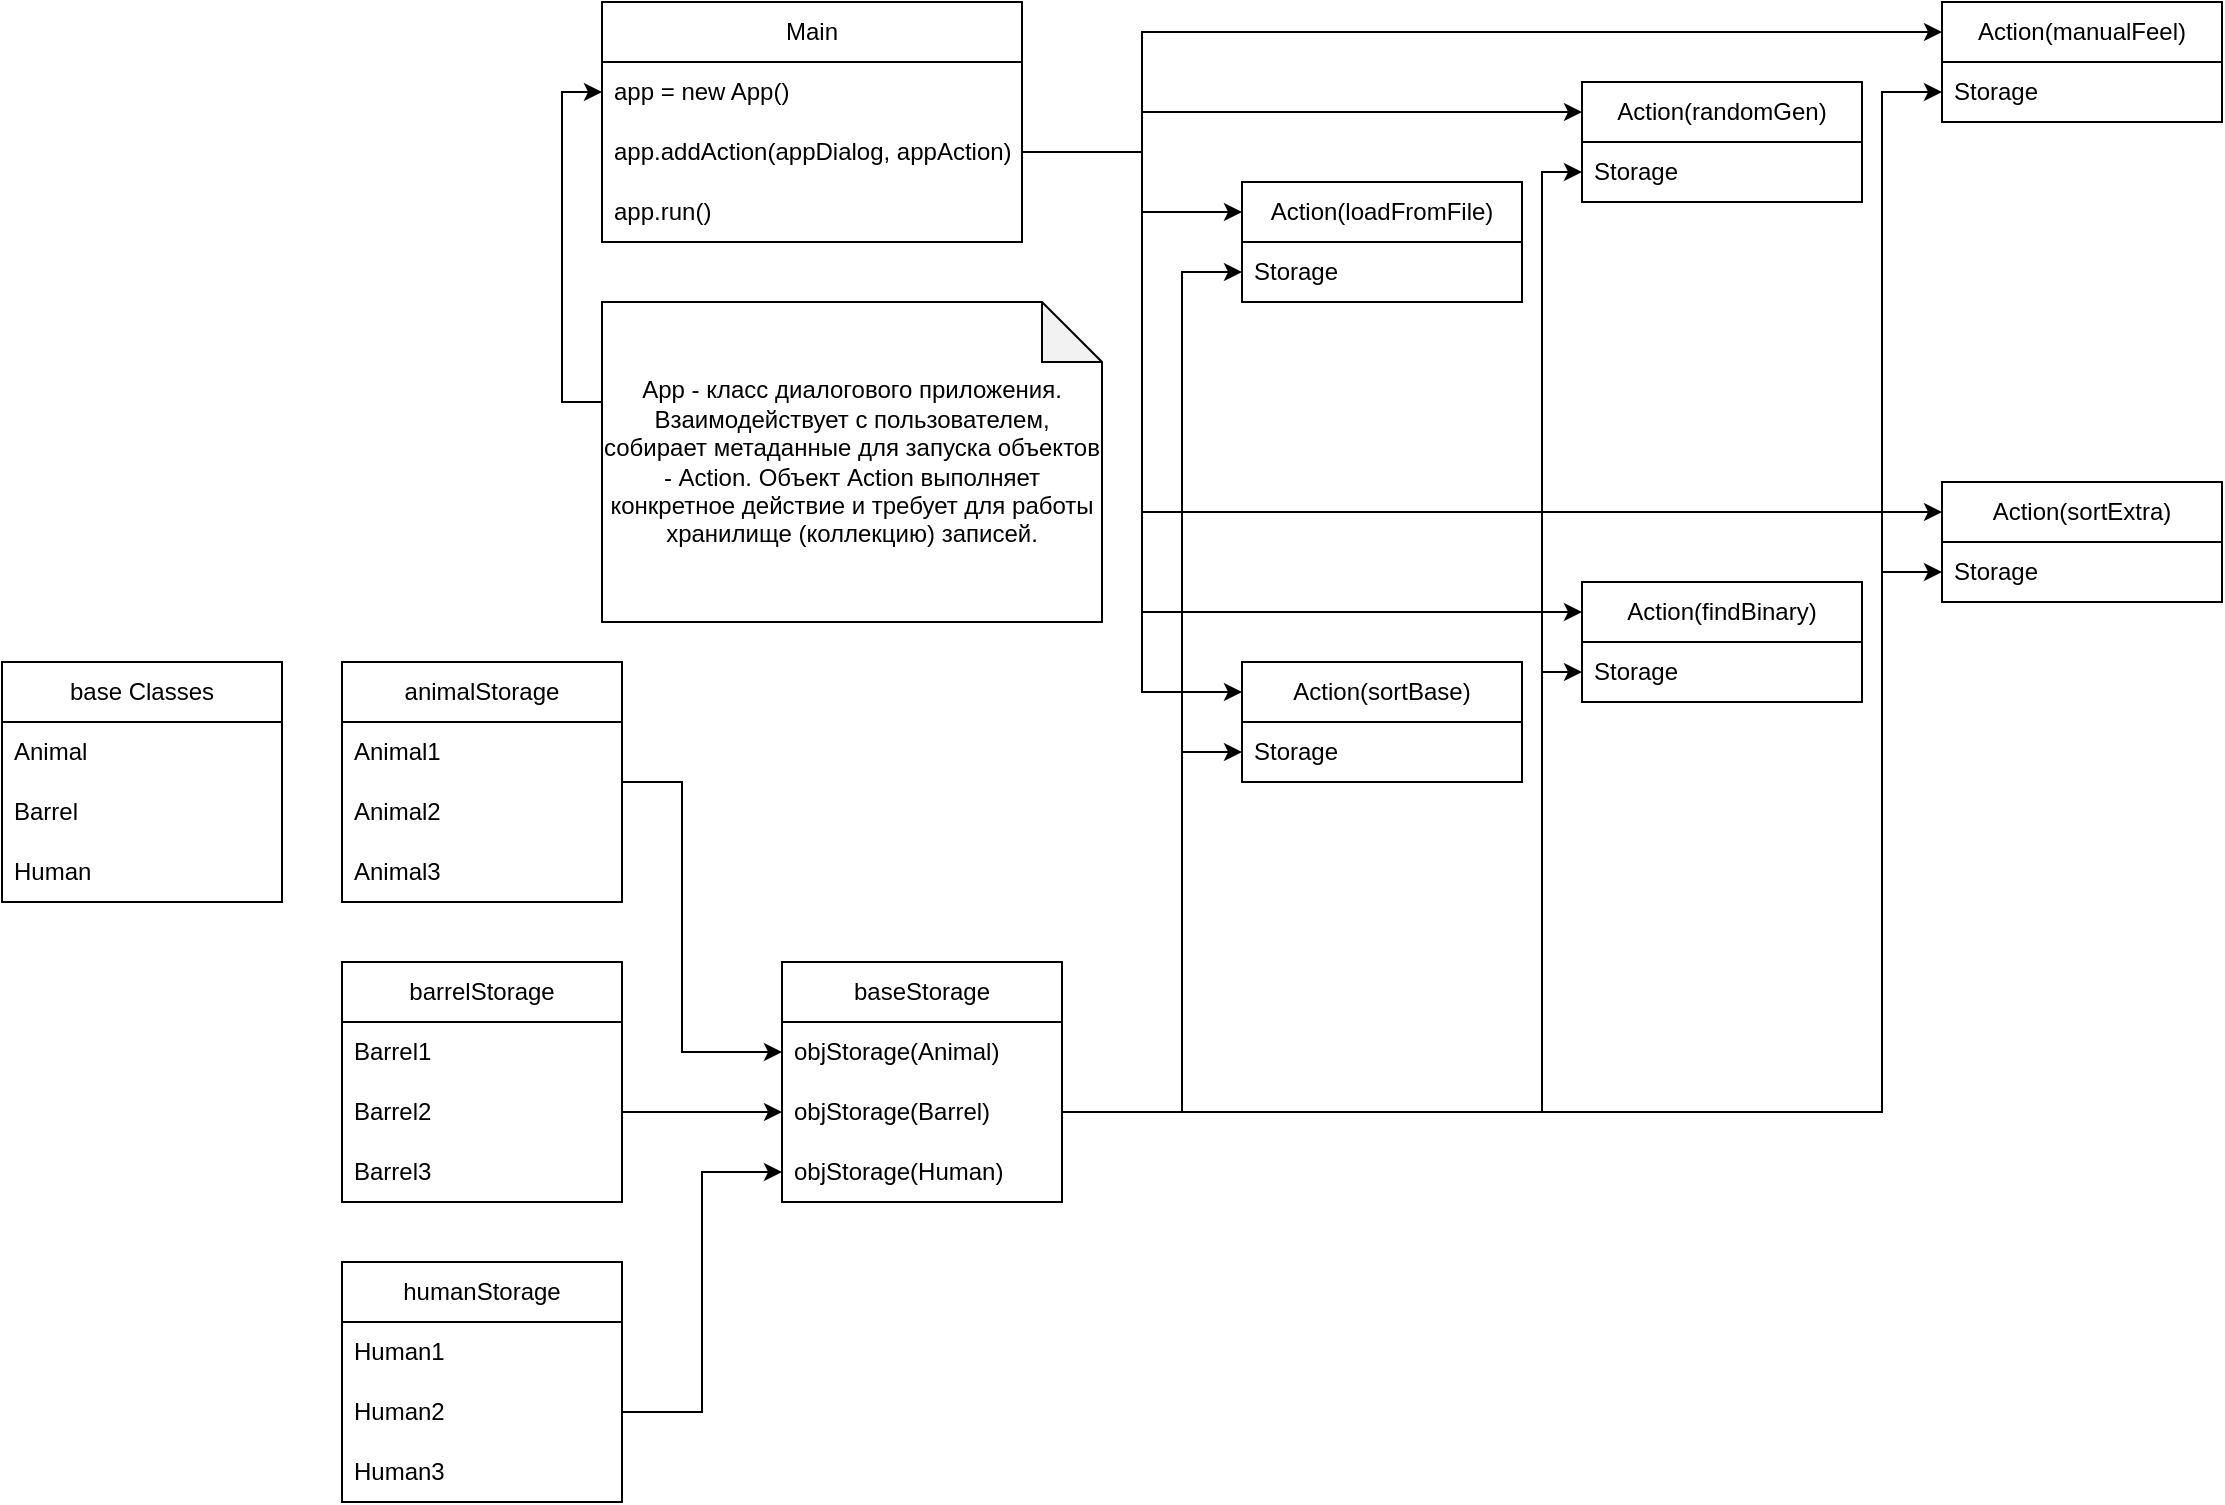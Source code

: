 <mxfile version="24.7.16">
  <diagram id="C5RBs43oDa-KdzZeNtuy" name="Page-1">
    <mxGraphModel dx="2324" dy="833" grid="1" gridSize="10" guides="1" tooltips="1" connect="1" arrows="1" fold="1" page="1" pageScale="1" pageWidth="827" pageHeight="1169" math="0" shadow="0">
      <root>
        <mxCell id="WIyWlLk6GJQsqaUBKTNV-0" />
        <mxCell id="WIyWlLk6GJQsqaUBKTNV-1" parent="WIyWlLk6GJQsqaUBKTNV-0" />
        <mxCell id="C2EEWoBHUUOvv7eRGCv8-1" value="Main" style="swimlane;fontStyle=0;childLayout=stackLayout;horizontal=1;startSize=30;horizontalStack=0;resizeParent=1;resizeParentMax=0;resizeLast=0;collapsible=1;marginBottom=0;whiteSpace=wrap;html=1;" vertex="1" parent="WIyWlLk6GJQsqaUBKTNV-1">
          <mxGeometry x="40" y="20" width="210" height="120" as="geometry" />
        </mxCell>
        <mxCell id="C2EEWoBHUUOvv7eRGCv8-2" value="app = new App()" style="text;strokeColor=none;fillColor=none;align=left;verticalAlign=middle;spacingLeft=4;spacingRight=4;overflow=hidden;points=[[0,0.5],[1,0.5]];portConstraint=eastwest;rotatable=0;whiteSpace=wrap;html=1;" vertex="1" parent="C2EEWoBHUUOvv7eRGCv8-1">
          <mxGeometry y="30" width="210" height="30" as="geometry" />
        </mxCell>
        <mxCell id="C2EEWoBHUUOvv7eRGCv8-3" value="app.addAction(appDialog, appAction)" style="text;strokeColor=none;fillColor=none;align=left;verticalAlign=middle;spacingLeft=4;spacingRight=4;overflow=hidden;points=[[0,0.5],[1,0.5]];portConstraint=eastwest;rotatable=0;whiteSpace=wrap;html=1;" vertex="1" parent="C2EEWoBHUUOvv7eRGCv8-1">
          <mxGeometry y="60" width="210" height="30" as="geometry" />
        </mxCell>
        <mxCell id="C2EEWoBHUUOvv7eRGCv8-4" value="app.run()" style="text;strokeColor=none;fillColor=none;align=left;verticalAlign=middle;spacingLeft=4;spacingRight=4;overflow=hidden;points=[[0,0.5],[1,0.5]];portConstraint=eastwest;rotatable=0;whiteSpace=wrap;html=1;" vertex="1" parent="C2EEWoBHUUOvv7eRGCv8-1">
          <mxGeometry y="90" width="210" height="30" as="geometry" />
        </mxCell>
        <mxCell id="C2EEWoBHUUOvv7eRGCv8-5" value="Action(loadFromFile)" style="swimlane;fontStyle=0;childLayout=stackLayout;horizontal=1;startSize=30;horizontalStack=0;resizeParent=1;resizeParentMax=0;resizeLast=0;collapsible=1;marginBottom=0;whiteSpace=wrap;html=1;" vertex="1" parent="WIyWlLk6GJQsqaUBKTNV-1">
          <mxGeometry x="360" y="110" width="140" height="60" as="geometry" />
        </mxCell>
        <mxCell id="C2EEWoBHUUOvv7eRGCv8-6" value="Storage" style="text;strokeColor=none;fillColor=none;align=left;verticalAlign=middle;spacingLeft=4;spacingRight=4;overflow=hidden;points=[[0,0.5],[1,0.5]];portConstraint=eastwest;rotatable=0;whiteSpace=wrap;html=1;" vertex="1" parent="C2EEWoBHUUOvv7eRGCv8-5">
          <mxGeometry y="30" width="140" height="30" as="geometry" />
        </mxCell>
        <mxCell id="C2EEWoBHUUOvv7eRGCv8-10" value="Action(randomGen)" style="swimlane;fontStyle=0;childLayout=stackLayout;horizontal=1;startSize=30;horizontalStack=0;resizeParent=1;resizeParentMax=0;resizeLast=0;collapsible=1;marginBottom=0;whiteSpace=wrap;html=1;" vertex="1" parent="WIyWlLk6GJQsqaUBKTNV-1">
          <mxGeometry x="530" y="60" width="140" height="60" as="geometry" />
        </mxCell>
        <mxCell id="C2EEWoBHUUOvv7eRGCv8-11" value="Storage" style="text;strokeColor=none;fillColor=none;align=left;verticalAlign=middle;spacingLeft=4;spacingRight=4;overflow=hidden;points=[[0,0.5],[1,0.5]];portConstraint=eastwest;rotatable=0;whiteSpace=wrap;html=1;" vertex="1" parent="C2EEWoBHUUOvv7eRGCv8-10">
          <mxGeometry y="30" width="140" height="30" as="geometry" />
        </mxCell>
        <mxCell id="C2EEWoBHUUOvv7eRGCv8-14" value="Action(manualFeel)" style="swimlane;fontStyle=0;childLayout=stackLayout;horizontal=1;startSize=30;horizontalStack=0;resizeParent=1;resizeParentMax=0;resizeLast=0;collapsible=1;marginBottom=0;whiteSpace=wrap;html=1;" vertex="1" parent="WIyWlLk6GJQsqaUBKTNV-1">
          <mxGeometry x="710" y="20" width="140" height="60" as="geometry" />
        </mxCell>
        <mxCell id="C2EEWoBHUUOvv7eRGCv8-15" value="Storage" style="text;strokeColor=none;fillColor=none;align=left;verticalAlign=middle;spacingLeft=4;spacingRight=4;overflow=hidden;points=[[0,0.5],[1,0.5]];portConstraint=eastwest;rotatable=0;whiteSpace=wrap;html=1;" vertex="1" parent="C2EEWoBHUUOvv7eRGCv8-14">
          <mxGeometry y="30" width="140" height="30" as="geometry" />
        </mxCell>
        <mxCell id="C2EEWoBHUUOvv7eRGCv8-18" value="Action(sortBase)" style="swimlane;fontStyle=0;childLayout=stackLayout;horizontal=1;startSize=30;horizontalStack=0;resizeParent=1;resizeParentMax=0;resizeLast=0;collapsible=1;marginBottom=0;whiteSpace=wrap;html=1;" vertex="1" parent="WIyWlLk6GJQsqaUBKTNV-1">
          <mxGeometry x="360" y="350" width="140" height="60" as="geometry" />
        </mxCell>
        <mxCell id="C2EEWoBHUUOvv7eRGCv8-19" value="Storage" style="text;strokeColor=none;fillColor=none;align=left;verticalAlign=middle;spacingLeft=4;spacingRight=4;overflow=hidden;points=[[0,0.5],[1,0.5]];portConstraint=eastwest;rotatable=0;whiteSpace=wrap;html=1;" vertex="1" parent="C2EEWoBHUUOvv7eRGCv8-18">
          <mxGeometry y="30" width="140" height="30" as="geometry" />
        </mxCell>
        <mxCell id="C2EEWoBHUUOvv7eRGCv8-24" value="Action(findBinary)" style="swimlane;fontStyle=0;childLayout=stackLayout;horizontal=1;startSize=30;horizontalStack=0;resizeParent=1;resizeParentMax=0;resizeLast=0;collapsible=1;marginBottom=0;whiteSpace=wrap;html=1;" vertex="1" parent="WIyWlLk6GJQsqaUBKTNV-1">
          <mxGeometry x="530" y="310" width="140" height="60" as="geometry" />
        </mxCell>
        <mxCell id="C2EEWoBHUUOvv7eRGCv8-25" value="Storage" style="text;strokeColor=none;fillColor=none;align=left;verticalAlign=middle;spacingLeft=4;spacingRight=4;overflow=hidden;points=[[0,0.5],[1,0.5]];portConstraint=eastwest;rotatable=0;whiteSpace=wrap;html=1;" vertex="1" parent="C2EEWoBHUUOvv7eRGCv8-24">
          <mxGeometry y="30" width="140" height="30" as="geometry" />
        </mxCell>
        <mxCell id="C2EEWoBHUUOvv7eRGCv8-28" value="Action(sortExtra)" style="swimlane;fontStyle=0;childLayout=stackLayout;horizontal=1;startSize=30;horizontalStack=0;resizeParent=1;resizeParentMax=0;resizeLast=0;collapsible=1;marginBottom=0;whiteSpace=wrap;html=1;" vertex="1" parent="WIyWlLk6GJQsqaUBKTNV-1">
          <mxGeometry x="710" y="260" width="140" height="60" as="geometry" />
        </mxCell>
        <mxCell id="C2EEWoBHUUOvv7eRGCv8-29" value="Storage" style="text;strokeColor=none;fillColor=none;align=left;verticalAlign=middle;spacingLeft=4;spacingRight=4;overflow=hidden;points=[[0,0.5],[1,0.5]];portConstraint=eastwest;rotatable=0;whiteSpace=wrap;html=1;" vertex="1" parent="C2EEWoBHUUOvv7eRGCv8-28">
          <mxGeometry y="30" width="140" height="30" as="geometry" />
        </mxCell>
        <mxCell id="C2EEWoBHUUOvv7eRGCv8-35" value="base Classes" style="swimlane;fontStyle=0;childLayout=stackLayout;horizontal=1;startSize=30;horizontalStack=0;resizeParent=1;resizeParentMax=0;resizeLast=0;collapsible=1;marginBottom=0;whiteSpace=wrap;html=1;" vertex="1" parent="WIyWlLk6GJQsqaUBKTNV-1">
          <mxGeometry x="-260" y="350" width="140" height="120" as="geometry" />
        </mxCell>
        <mxCell id="C2EEWoBHUUOvv7eRGCv8-36" value="Animal" style="text;strokeColor=none;fillColor=none;align=left;verticalAlign=middle;spacingLeft=4;spacingRight=4;overflow=hidden;points=[[0,0.5],[1,0.5]];portConstraint=eastwest;rotatable=0;whiteSpace=wrap;html=1;" vertex="1" parent="C2EEWoBHUUOvv7eRGCv8-35">
          <mxGeometry y="30" width="140" height="30" as="geometry" />
        </mxCell>
        <mxCell id="C2EEWoBHUUOvv7eRGCv8-37" value="Barrel" style="text;strokeColor=none;fillColor=none;align=left;verticalAlign=middle;spacingLeft=4;spacingRight=4;overflow=hidden;points=[[0,0.5],[1,0.5]];portConstraint=eastwest;rotatable=0;whiteSpace=wrap;html=1;" vertex="1" parent="C2EEWoBHUUOvv7eRGCv8-35">
          <mxGeometry y="60" width="140" height="30" as="geometry" />
        </mxCell>
        <mxCell id="C2EEWoBHUUOvv7eRGCv8-38" value="Human" style="text;strokeColor=none;fillColor=none;align=left;verticalAlign=middle;spacingLeft=4;spacingRight=4;overflow=hidden;points=[[0,0.5],[1,0.5]];portConstraint=eastwest;rotatable=0;whiteSpace=wrap;html=1;" vertex="1" parent="C2EEWoBHUUOvv7eRGCv8-35">
          <mxGeometry y="90" width="140" height="30" as="geometry" />
        </mxCell>
        <mxCell id="C2EEWoBHUUOvv7eRGCv8-40" style="edgeStyle=orthogonalEdgeStyle;rounded=0;orthogonalLoop=1;jettySize=auto;html=1;entryX=0;entryY=0.5;entryDx=0;entryDy=0;" edge="1" parent="WIyWlLk6GJQsqaUBKTNV-1" source="C2EEWoBHUUOvv7eRGCv8-39" target="C2EEWoBHUUOvv7eRGCv8-2">
          <mxGeometry relative="1" as="geometry">
            <Array as="points">
              <mxPoint x="20" y="220" />
              <mxPoint x="20" y="65" />
            </Array>
          </mxGeometry>
        </mxCell>
        <mxCell id="C2EEWoBHUUOvv7eRGCv8-39" value="App - класс диалогового приложения. Взаимодействует с пользователем, собирает метаданные для запуска объектов - Action. Объект Action выполняет конкретное действие и требует для работы хранилище (коллекцию) записей." style="shape=note;whiteSpace=wrap;html=1;backgroundOutline=1;darkOpacity=0.05;" vertex="1" parent="WIyWlLk6GJQsqaUBKTNV-1">
          <mxGeometry x="40" y="170" width="250" height="160" as="geometry" />
        </mxCell>
        <mxCell id="C2EEWoBHUUOvv7eRGCv8-57" style="edgeStyle=orthogonalEdgeStyle;rounded=0;orthogonalLoop=1;jettySize=auto;html=1;entryX=0;entryY=0.5;entryDx=0;entryDy=0;" edge="1" parent="WIyWlLk6GJQsqaUBKTNV-1" source="C2EEWoBHUUOvv7eRGCv8-41" target="C2EEWoBHUUOvv7eRGCv8-54">
          <mxGeometry relative="1" as="geometry">
            <Array as="points">
              <mxPoint x="80" y="410" />
              <mxPoint x="80" y="545" />
            </Array>
          </mxGeometry>
        </mxCell>
        <mxCell id="C2EEWoBHUUOvv7eRGCv8-41" value="animalStorage" style="swimlane;fontStyle=0;childLayout=stackLayout;horizontal=1;startSize=30;horizontalStack=0;resizeParent=1;resizeParentMax=0;resizeLast=0;collapsible=1;marginBottom=0;whiteSpace=wrap;html=1;" vertex="1" parent="WIyWlLk6GJQsqaUBKTNV-1">
          <mxGeometry x="-90" y="350" width="140" height="120" as="geometry" />
        </mxCell>
        <mxCell id="C2EEWoBHUUOvv7eRGCv8-42" value="Animal1" style="text;strokeColor=none;fillColor=none;align=left;verticalAlign=middle;spacingLeft=4;spacingRight=4;overflow=hidden;points=[[0,0.5],[1,0.5]];portConstraint=eastwest;rotatable=0;whiteSpace=wrap;html=1;" vertex="1" parent="C2EEWoBHUUOvv7eRGCv8-41">
          <mxGeometry y="30" width="140" height="30" as="geometry" />
        </mxCell>
        <mxCell id="C2EEWoBHUUOvv7eRGCv8-43" value="Animal2" style="text;strokeColor=none;fillColor=none;align=left;verticalAlign=middle;spacingLeft=4;spacingRight=4;overflow=hidden;points=[[0,0.5],[1,0.5]];portConstraint=eastwest;rotatable=0;whiteSpace=wrap;html=1;" vertex="1" parent="C2EEWoBHUUOvv7eRGCv8-41">
          <mxGeometry y="60" width="140" height="30" as="geometry" />
        </mxCell>
        <mxCell id="C2EEWoBHUUOvv7eRGCv8-44" value="Animal3" style="text;strokeColor=none;fillColor=none;align=left;verticalAlign=middle;spacingLeft=4;spacingRight=4;overflow=hidden;points=[[0,0.5],[1,0.5]];portConstraint=eastwest;rotatable=0;whiteSpace=wrap;html=1;" vertex="1" parent="C2EEWoBHUUOvv7eRGCv8-41">
          <mxGeometry y="90" width="140" height="30" as="geometry" />
        </mxCell>
        <mxCell id="C2EEWoBHUUOvv7eRGCv8-45" value="barrel&lt;span style=&quot;background-color: initial;&quot;&gt;Storage&lt;/span&gt;" style="swimlane;fontStyle=0;childLayout=stackLayout;horizontal=1;startSize=30;horizontalStack=0;resizeParent=1;resizeParentMax=0;resizeLast=0;collapsible=1;marginBottom=0;whiteSpace=wrap;html=1;" vertex="1" parent="WIyWlLk6GJQsqaUBKTNV-1">
          <mxGeometry x="-90" y="500" width="140" height="120" as="geometry" />
        </mxCell>
        <mxCell id="C2EEWoBHUUOvv7eRGCv8-46" value="Barrel1" style="text;strokeColor=none;fillColor=none;align=left;verticalAlign=middle;spacingLeft=4;spacingRight=4;overflow=hidden;points=[[0,0.5],[1,0.5]];portConstraint=eastwest;rotatable=0;whiteSpace=wrap;html=1;" vertex="1" parent="C2EEWoBHUUOvv7eRGCv8-45">
          <mxGeometry y="30" width="140" height="30" as="geometry" />
        </mxCell>
        <mxCell id="C2EEWoBHUUOvv7eRGCv8-47" value="Barrel2" style="text;strokeColor=none;fillColor=none;align=left;verticalAlign=middle;spacingLeft=4;spacingRight=4;overflow=hidden;points=[[0,0.5],[1,0.5]];portConstraint=eastwest;rotatable=0;whiteSpace=wrap;html=1;" vertex="1" parent="C2EEWoBHUUOvv7eRGCv8-45">
          <mxGeometry y="60" width="140" height="30" as="geometry" />
        </mxCell>
        <mxCell id="C2EEWoBHUUOvv7eRGCv8-48" value="Barrel3" style="text;strokeColor=none;fillColor=none;align=left;verticalAlign=middle;spacingLeft=4;spacingRight=4;overflow=hidden;points=[[0,0.5],[1,0.5]];portConstraint=eastwest;rotatable=0;whiteSpace=wrap;html=1;" vertex="1" parent="C2EEWoBHUUOvv7eRGCv8-45">
          <mxGeometry y="90" width="140" height="30" as="geometry" />
        </mxCell>
        <mxCell id="C2EEWoBHUUOvv7eRGCv8-49" value="&lt;span style=&quot;background-color: initial;&quot;&gt;human&lt;/span&gt;&lt;span style=&quot;background-color: initial;&quot;&gt;Storage&lt;/span&gt;" style="swimlane;fontStyle=0;childLayout=stackLayout;horizontal=1;startSize=30;horizontalStack=0;resizeParent=1;resizeParentMax=0;resizeLast=0;collapsible=1;marginBottom=0;whiteSpace=wrap;html=1;" vertex="1" parent="WIyWlLk6GJQsqaUBKTNV-1">
          <mxGeometry x="-90" y="650" width="140" height="120" as="geometry" />
        </mxCell>
        <mxCell id="C2EEWoBHUUOvv7eRGCv8-50" value="Human1" style="text;strokeColor=none;fillColor=none;align=left;verticalAlign=middle;spacingLeft=4;spacingRight=4;overflow=hidden;points=[[0,0.5],[1,0.5]];portConstraint=eastwest;rotatable=0;whiteSpace=wrap;html=1;" vertex="1" parent="C2EEWoBHUUOvv7eRGCv8-49">
          <mxGeometry y="30" width="140" height="30" as="geometry" />
        </mxCell>
        <mxCell id="C2EEWoBHUUOvv7eRGCv8-51" value="Human2" style="text;strokeColor=none;fillColor=none;align=left;verticalAlign=middle;spacingLeft=4;spacingRight=4;overflow=hidden;points=[[0,0.5],[1,0.5]];portConstraint=eastwest;rotatable=0;whiteSpace=wrap;html=1;" vertex="1" parent="C2EEWoBHUUOvv7eRGCv8-49">
          <mxGeometry y="60" width="140" height="30" as="geometry" />
        </mxCell>
        <mxCell id="C2EEWoBHUUOvv7eRGCv8-52" value="Human3" style="text;strokeColor=none;fillColor=none;align=left;verticalAlign=middle;spacingLeft=4;spacingRight=4;overflow=hidden;points=[[0,0.5],[1,0.5]];portConstraint=eastwest;rotatable=0;whiteSpace=wrap;html=1;" vertex="1" parent="C2EEWoBHUUOvv7eRGCv8-49">
          <mxGeometry y="90" width="140" height="30" as="geometry" />
        </mxCell>
        <mxCell id="C2EEWoBHUUOvv7eRGCv8-53" value="baseStorage" style="swimlane;fontStyle=0;childLayout=stackLayout;horizontal=1;startSize=30;horizontalStack=0;resizeParent=1;resizeParentMax=0;resizeLast=0;collapsible=1;marginBottom=0;whiteSpace=wrap;html=1;" vertex="1" parent="WIyWlLk6GJQsqaUBKTNV-1">
          <mxGeometry x="130" y="500" width="140" height="120" as="geometry" />
        </mxCell>
        <mxCell id="C2EEWoBHUUOvv7eRGCv8-54" value="objStorage(Animal)" style="text;strokeColor=none;fillColor=none;align=left;verticalAlign=middle;spacingLeft=4;spacingRight=4;overflow=hidden;points=[[0,0.5],[1,0.5]];portConstraint=eastwest;rotatable=0;whiteSpace=wrap;html=1;" vertex="1" parent="C2EEWoBHUUOvv7eRGCv8-53">
          <mxGeometry y="30" width="140" height="30" as="geometry" />
        </mxCell>
        <mxCell id="C2EEWoBHUUOvv7eRGCv8-55" value="objStorage(Barrel)" style="text;strokeColor=none;fillColor=none;align=left;verticalAlign=middle;spacingLeft=4;spacingRight=4;overflow=hidden;points=[[0,0.5],[1,0.5]];portConstraint=eastwest;rotatable=0;whiteSpace=wrap;html=1;" vertex="1" parent="C2EEWoBHUUOvv7eRGCv8-53">
          <mxGeometry y="60" width="140" height="30" as="geometry" />
        </mxCell>
        <mxCell id="C2EEWoBHUUOvv7eRGCv8-56" value="objStorage(Human)" style="text;strokeColor=none;fillColor=none;align=left;verticalAlign=middle;spacingLeft=4;spacingRight=4;overflow=hidden;points=[[0,0.5],[1,0.5]];portConstraint=eastwest;rotatable=0;whiteSpace=wrap;html=1;" vertex="1" parent="C2EEWoBHUUOvv7eRGCv8-53">
          <mxGeometry y="90" width="140" height="30" as="geometry" />
        </mxCell>
        <mxCell id="C2EEWoBHUUOvv7eRGCv8-58" style="edgeStyle=orthogonalEdgeStyle;rounded=0;orthogonalLoop=1;jettySize=auto;html=1;entryX=0;entryY=0.5;entryDx=0;entryDy=0;" edge="1" parent="WIyWlLk6GJQsqaUBKTNV-1" source="C2EEWoBHUUOvv7eRGCv8-47" target="C2EEWoBHUUOvv7eRGCv8-55">
          <mxGeometry relative="1" as="geometry" />
        </mxCell>
        <mxCell id="C2EEWoBHUUOvv7eRGCv8-59" style="edgeStyle=orthogonalEdgeStyle;rounded=0;orthogonalLoop=1;jettySize=auto;html=1;entryX=0;entryY=0.5;entryDx=0;entryDy=0;" edge="1" parent="WIyWlLk6GJQsqaUBKTNV-1" source="C2EEWoBHUUOvv7eRGCv8-51" target="C2EEWoBHUUOvv7eRGCv8-56">
          <mxGeometry relative="1" as="geometry" />
        </mxCell>
        <mxCell id="C2EEWoBHUUOvv7eRGCv8-61" style="edgeStyle=orthogonalEdgeStyle;rounded=0;orthogonalLoop=1;jettySize=auto;html=1;entryX=0;entryY=0.5;entryDx=0;entryDy=0;" edge="1" parent="WIyWlLk6GJQsqaUBKTNV-1" source="C2EEWoBHUUOvv7eRGCv8-55" target="C2EEWoBHUUOvv7eRGCv8-19">
          <mxGeometry relative="1" as="geometry">
            <Array as="points">
              <mxPoint x="330" y="575" />
              <mxPoint x="330" y="395" />
            </Array>
          </mxGeometry>
        </mxCell>
        <mxCell id="C2EEWoBHUUOvv7eRGCv8-62" style="edgeStyle=orthogonalEdgeStyle;rounded=0;orthogonalLoop=1;jettySize=auto;html=1;entryX=0;entryY=0.5;entryDx=0;entryDy=0;" edge="1" parent="WIyWlLk6GJQsqaUBKTNV-1" source="C2EEWoBHUUOvv7eRGCv8-55" target="C2EEWoBHUUOvv7eRGCv8-25">
          <mxGeometry relative="1" as="geometry">
            <Array as="points">
              <mxPoint x="510" y="575" />
              <mxPoint x="510" y="355" />
            </Array>
          </mxGeometry>
        </mxCell>
        <mxCell id="C2EEWoBHUUOvv7eRGCv8-63" style="edgeStyle=orthogonalEdgeStyle;rounded=0;orthogonalLoop=1;jettySize=auto;html=1;entryX=0;entryY=0.5;entryDx=0;entryDy=0;" edge="1" parent="WIyWlLk6GJQsqaUBKTNV-1" source="C2EEWoBHUUOvv7eRGCv8-55" target="C2EEWoBHUUOvv7eRGCv8-29">
          <mxGeometry relative="1" as="geometry">
            <Array as="points">
              <mxPoint x="680" y="575" />
              <mxPoint x="680" y="305" />
            </Array>
          </mxGeometry>
        </mxCell>
        <mxCell id="C2EEWoBHUUOvv7eRGCv8-64" style="edgeStyle=orthogonalEdgeStyle;rounded=0;orthogonalLoop=1;jettySize=auto;html=1;entryX=0;entryY=0.5;entryDx=0;entryDy=0;" edge="1" parent="WIyWlLk6GJQsqaUBKTNV-1" source="C2EEWoBHUUOvv7eRGCv8-55" target="C2EEWoBHUUOvv7eRGCv8-11">
          <mxGeometry relative="1" as="geometry">
            <Array as="points">
              <mxPoint x="510" y="575" />
              <mxPoint x="510" y="105" />
            </Array>
          </mxGeometry>
        </mxCell>
        <mxCell id="C2EEWoBHUUOvv7eRGCv8-65" style="edgeStyle=orthogonalEdgeStyle;rounded=0;orthogonalLoop=1;jettySize=auto;html=1;entryX=0;entryY=0.5;entryDx=0;entryDy=0;" edge="1" parent="WIyWlLk6GJQsqaUBKTNV-1" source="C2EEWoBHUUOvv7eRGCv8-55" target="C2EEWoBHUUOvv7eRGCv8-15">
          <mxGeometry relative="1" as="geometry">
            <Array as="points">
              <mxPoint x="680" y="575" />
              <mxPoint x="680" y="65" />
            </Array>
          </mxGeometry>
        </mxCell>
        <mxCell id="C2EEWoBHUUOvv7eRGCv8-66" style="edgeStyle=orthogonalEdgeStyle;rounded=0;orthogonalLoop=1;jettySize=auto;html=1;entryX=0;entryY=0.5;entryDx=0;entryDy=0;" edge="1" parent="WIyWlLk6GJQsqaUBKTNV-1" source="C2EEWoBHUUOvv7eRGCv8-55" target="C2EEWoBHUUOvv7eRGCv8-6">
          <mxGeometry relative="1" as="geometry">
            <Array as="points">
              <mxPoint x="330" y="575" />
              <mxPoint x="330" y="155" />
            </Array>
          </mxGeometry>
        </mxCell>
        <mxCell id="C2EEWoBHUUOvv7eRGCv8-67" style="edgeStyle=orthogonalEdgeStyle;rounded=0;orthogonalLoop=1;jettySize=auto;html=1;entryX=0;entryY=0.25;entryDx=0;entryDy=0;" edge="1" parent="WIyWlLk6GJQsqaUBKTNV-1" source="C2EEWoBHUUOvv7eRGCv8-3" target="C2EEWoBHUUOvv7eRGCv8-24">
          <mxGeometry relative="1" as="geometry">
            <Array as="points">
              <mxPoint x="310" y="95" />
              <mxPoint x="310" y="325" />
            </Array>
          </mxGeometry>
        </mxCell>
        <mxCell id="C2EEWoBHUUOvv7eRGCv8-68" style="edgeStyle=orthogonalEdgeStyle;rounded=0;orthogonalLoop=1;jettySize=auto;html=1;entryX=0;entryY=0.25;entryDx=0;entryDy=0;" edge="1" parent="WIyWlLk6GJQsqaUBKTNV-1" source="C2EEWoBHUUOvv7eRGCv8-3" target="C2EEWoBHUUOvv7eRGCv8-10">
          <mxGeometry relative="1" as="geometry">
            <Array as="points">
              <mxPoint x="310" y="95" />
              <mxPoint x="310" y="75" />
            </Array>
          </mxGeometry>
        </mxCell>
        <mxCell id="C2EEWoBHUUOvv7eRGCv8-69" style="edgeStyle=orthogonalEdgeStyle;rounded=0;orthogonalLoop=1;jettySize=auto;html=1;entryX=0;entryY=0.25;entryDx=0;entryDy=0;" edge="1" parent="WIyWlLk6GJQsqaUBKTNV-1" source="C2EEWoBHUUOvv7eRGCv8-3" target="C2EEWoBHUUOvv7eRGCv8-14">
          <mxGeometry relative="1" as="geometry">
            <Array as="points">
              <mxPoint x="310" y="95" />
              <mxPoint x="310" y="35" />
            </Array>
          </mxGeometry>
        </mxCell>
        <mxCell id="C2EEWoBHUUOvv7eRGCv8-70" style="edgeStyle=orthogonalEdgeStyle;rounded=0;orthogonalLoop=1;jettySize=auto;html=1;entryX=0;entryY=0.25;entryDx=0;entryDy=0;" edge="1" parent="WIyWlLk6GJQsqaUBKTNV-1" source="C2EEWoBHUUOvv7eRGCv8-3" target="C2EEWoBHUUOvv7eRGCv8-5">
          <mxGeometry relative="1" as="geometry">
            <Array as="points">
              <mxPoint x="310" y="95" />
              <mxPoint x="310" y="125" />
            </Array>
          </mxGeometry>
        </mxCell>
        <mxCell id="C2EEWoBHUUOvv7eRGCv8-71" style="edgeStyle=orthogonalEdgeStyle;rounded=0;orthogonalLoop=1;jettySize=auto;html=1;entryX=0;entryY=0.25;entryDx=0;entryDy=0;" edge="1" parent="WIyWlLk6GJQsqaUBKTNV-1" source="C2EEWoBHUUOvv7eRGCv8-3" target="C2EEWoBHUUOvv7eRGCv8-28">
          <mxGeometry relative="1" as="geometry">
            <Array as="points">
              <mxPoint x="310" y="95" />
              <mxPoint x="310" y="275" />
            </Array>
          </mxGeometry>
        </mxCell>
        <mxCell id="C2EEWoBHUUOvv7eRGCv8-72" style="edgeStyle=orthogonalEdgeStyle;rounded=0;orthogonalLoop=1;jettySize=auto;html=1;entryX=0;entryY=0.25;entryDx=0;entryDy=0;" edge="1" parent="WIyWlLk6GJQsqaUBKTNV-1" source="C2EEWoBHUUOvv7eRGCv8-3" target="C2EEWoBHUUOvv7eRGCv8-18">
          <mxGeometry relative="1" as="geometry">
            <Array as="points">
              <mxPoint x="310" y="95" />
              <mxPoint x="310" y="365" />
            </Array>
          </mxGeometry>
        </mxCell>
      </root>
    </mxGraphModel>
  </diagram>
</mxfile>
